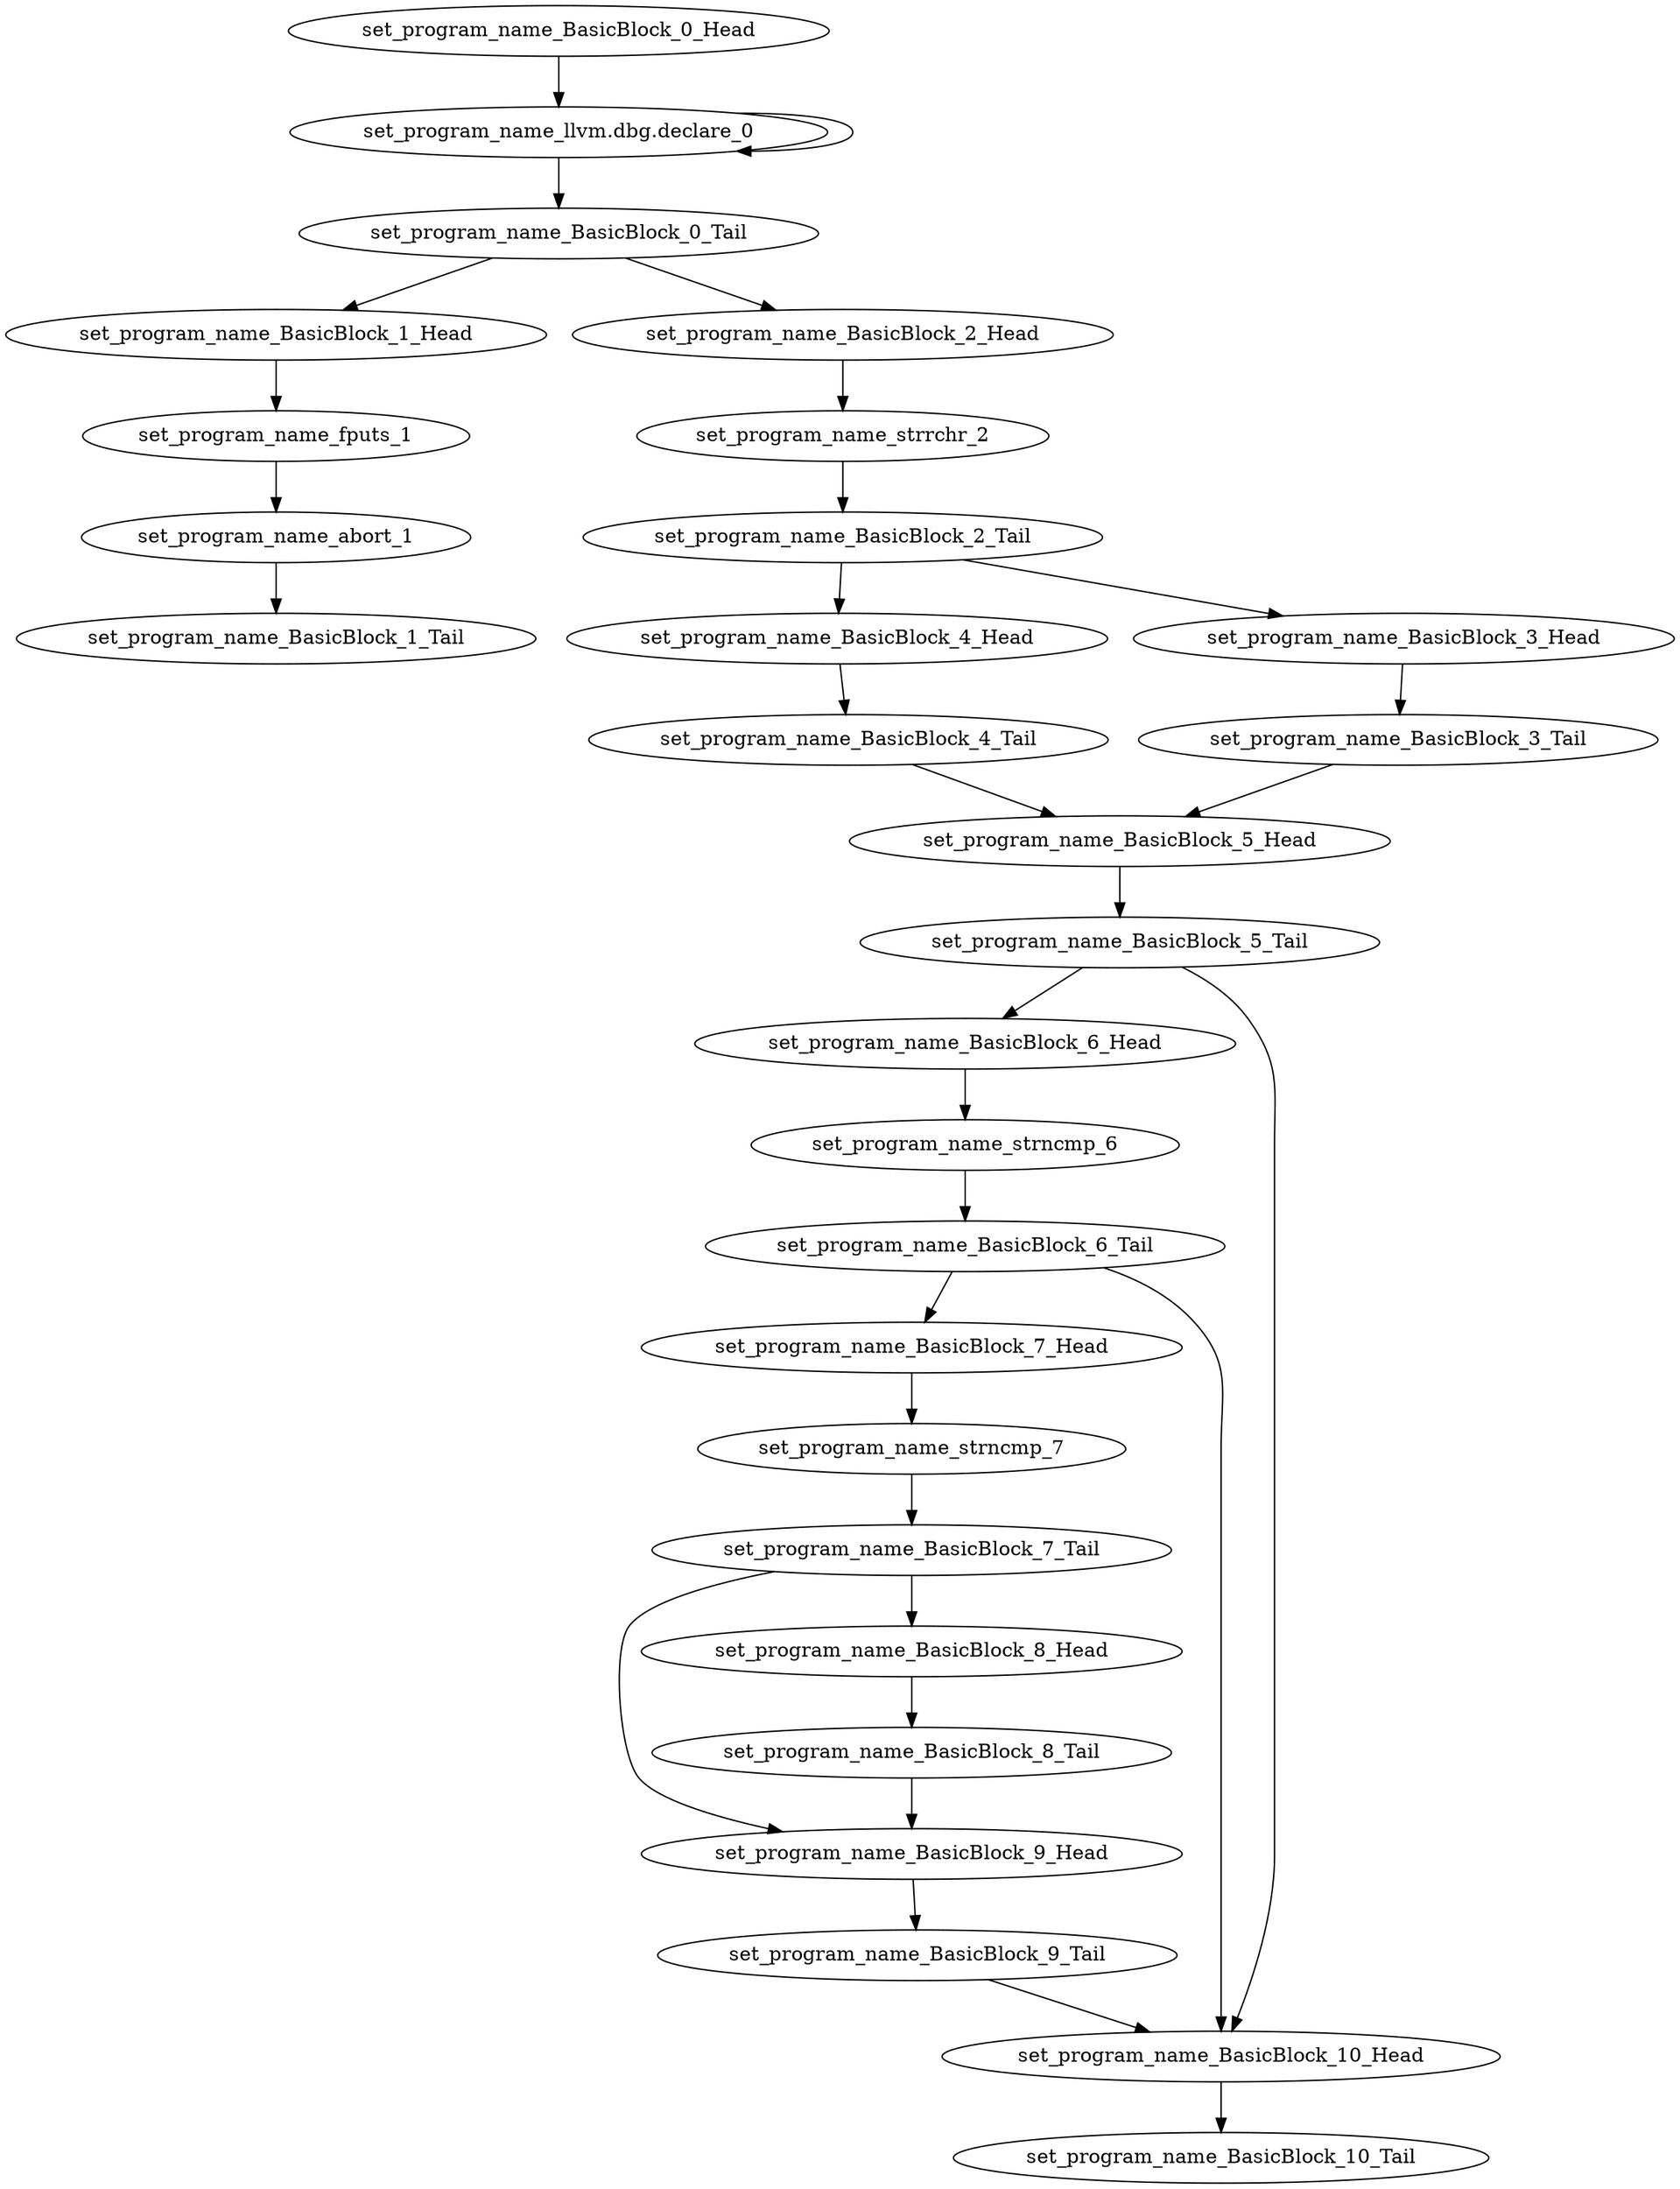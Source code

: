 digraph G {
    "set_program_name_llvm.dbg.declare_0" -> "set_program_name_llvm.dbg.declare_0"
    "set_program_name_llvm.dbg.declare_0" -> "set_program_name_BasicBlock_0_Tail"
    "set_program_name_abort_1" -> "set_program_name_BasicBlock_1_Tail"
    "set_program_name_BasicBlock_4_Tail" -> "set_program_name_BasicBlock_5_Head"
    "set_program_name_strncmp_7" -> "set_program_name_BasicBlock_7_Tail"
    "set_program_name_BasicBlock_2_Tail" -> "set_program_name_BasicBlock_4_Head"
    "set_program_name_BasicBlock_2_Tail" -> "set_program_name_BasicBlock_3_Head"
    "set_program_name_BasicBlock_6_Head" -> "set_program_name_strncmp_6"
    "set_program_name_BasicBlock_8_Tail" -> "set_program_name_BasicBlock_9_Head"
    "set_program_name_strncmp_6" -> "set_program_name_BasicBlock_6_Tail"
    "set_program_name_BasicBlock_7_Head" -> "set_program_name_strncmp_7"
    "set_program_name_strrchr_2" -> "set_program_name_BasicBlock_2_Tail"
    "set_program_name_BasicBlock_9_Head" -> "set_program_name_BasicBlock_9_Tail"
    "set_program_name_BasicBlock_3_Tail" -> "set_program_name_BasicBlock_5_Head"
    "set_program_name_BasicBlock_0_Tail" -> "set_program_name_BasicBlock_1_Head"
    "set_program_name_BasicBlock_0_Tail" -> "set_program_name_BasicBlock_2_Head"
    "set_program_name_BasicBlock_1_Head" -> "set_program_name_fputs_1"
    "set_program_name_BasicBlock_4_Head" -> "set_program_name_BasicBlock_4_Tail"
    "set_program_name_BasicBlock_8_Head" -> "set_program_name_BasicBlock_8_Tail"
    "set_program_name_BasicBlock_6_Tail" -> "set_program_name_BasicBlock_7_Head"
    "set_program_name_BasicBlock_6_Tail" -> "set_program_name_BasicBlock_10_Head"
    "set_program_name_BasicBlock_5_Head" -> "set_program_name_BasicBlock_5_Tail"
    "set_program_name_BasicBlock_2_Head" -> "set_program_name_strrchr_2"
    "set_program_name_BasicBlock_9_Tail" -> "set_program_name_BasicBlock_10_Head"
    "set_program_name_BasicBlock_0_Head" -> "set_program_name_llvm.dbg.declare_0"
    "set_program_name_fputs_1" -> "set_program_name_abort_1"
    "set_program_name_BasicBlock_10_Head" -> "set_program_name_BasicBlock_10_Tail"
    "set_program_name_BasicBlock_3_Head" -> "set_program_name_BasicBlock_3_Tail"
    "set_program_name_BasicBlock_7_Tail" -> "set_program_name_BasicBlock_9_Head"
    "set_program_name_BasicBlock_7_Tail" -> "set_program_name_BasicBlock_8_Head"
    "set_program_name_BasicBlock_5_Tail" -> "set_program_name_BasicBlock_6_Head"
    "set_program_name_BasicBlock_5_Tail" -> "set_program_name_BasicBlock_10_Head"
}
